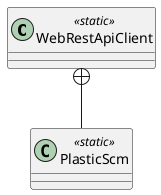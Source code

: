 @startuml
class WebRestApiClient <<static>> {
}
class PlasticScm <<static>> {
}
WebRestApiClient +-- PlasticScm
@enduml
